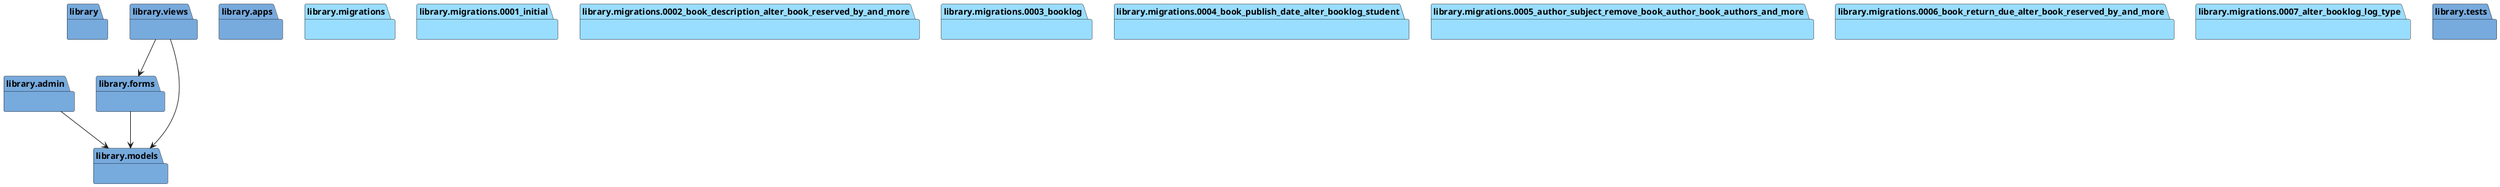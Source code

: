 @startuml packages
set namespaceSeparator none
package "library" as library #77AADD {
}
package "library.admin" as library.admin #77AADD {
}
package "library.apps" as library.apps #77AADD {
}
package "library.forms" as library.forms #77AADD {
}
package "library.migrations" as library.migrations #99DDFF {
}
package "library.migrations.0001_initial" as library.migrations.0001_initial #99DDFF {
}
package "library.migrations.0002_book_description_alter_book_reserved_by_and_more" as library.migrations.0002_book_description_alter_book_reserved_by_and_more #99DDFF {
}
package "library.migrations.0003_booklog" as library.migrations.0003_booklog #99DDFF {
}
package "library.migrations.0004_book_publish_date_alter_booklog_student" as library.migrations.0004_book_publish_date_alter_booklog_student #99DDFF {
}
package "library.migrations.0005_author_subject_remove_book_author_book_authors_and_more" as library.migrations.0005_author_subject_remove_book_author_book_authors_and_more #99DDFF {
}
package "library.migrations.0006_book_return_due_alter_book_reserved_by_and_more" as library.migrations.0006_book_return_due_alter_book_reserved_by_and_more #99DDFF {
}
package "library.migrations.0007_alter_booklog_log_type" as library.migrations.0007_alter_booklog_log_type #99DDFF {
}
package "library.models" as library.models #77AADD {
}
package "library.tests" as library.tests #77AADD {
}
package "library.views" as library.views #77AADD {
}
library.admin --> library.models
library.forms --> library.models
library.views --> library.forms
library.views --> library.models
@enduml
